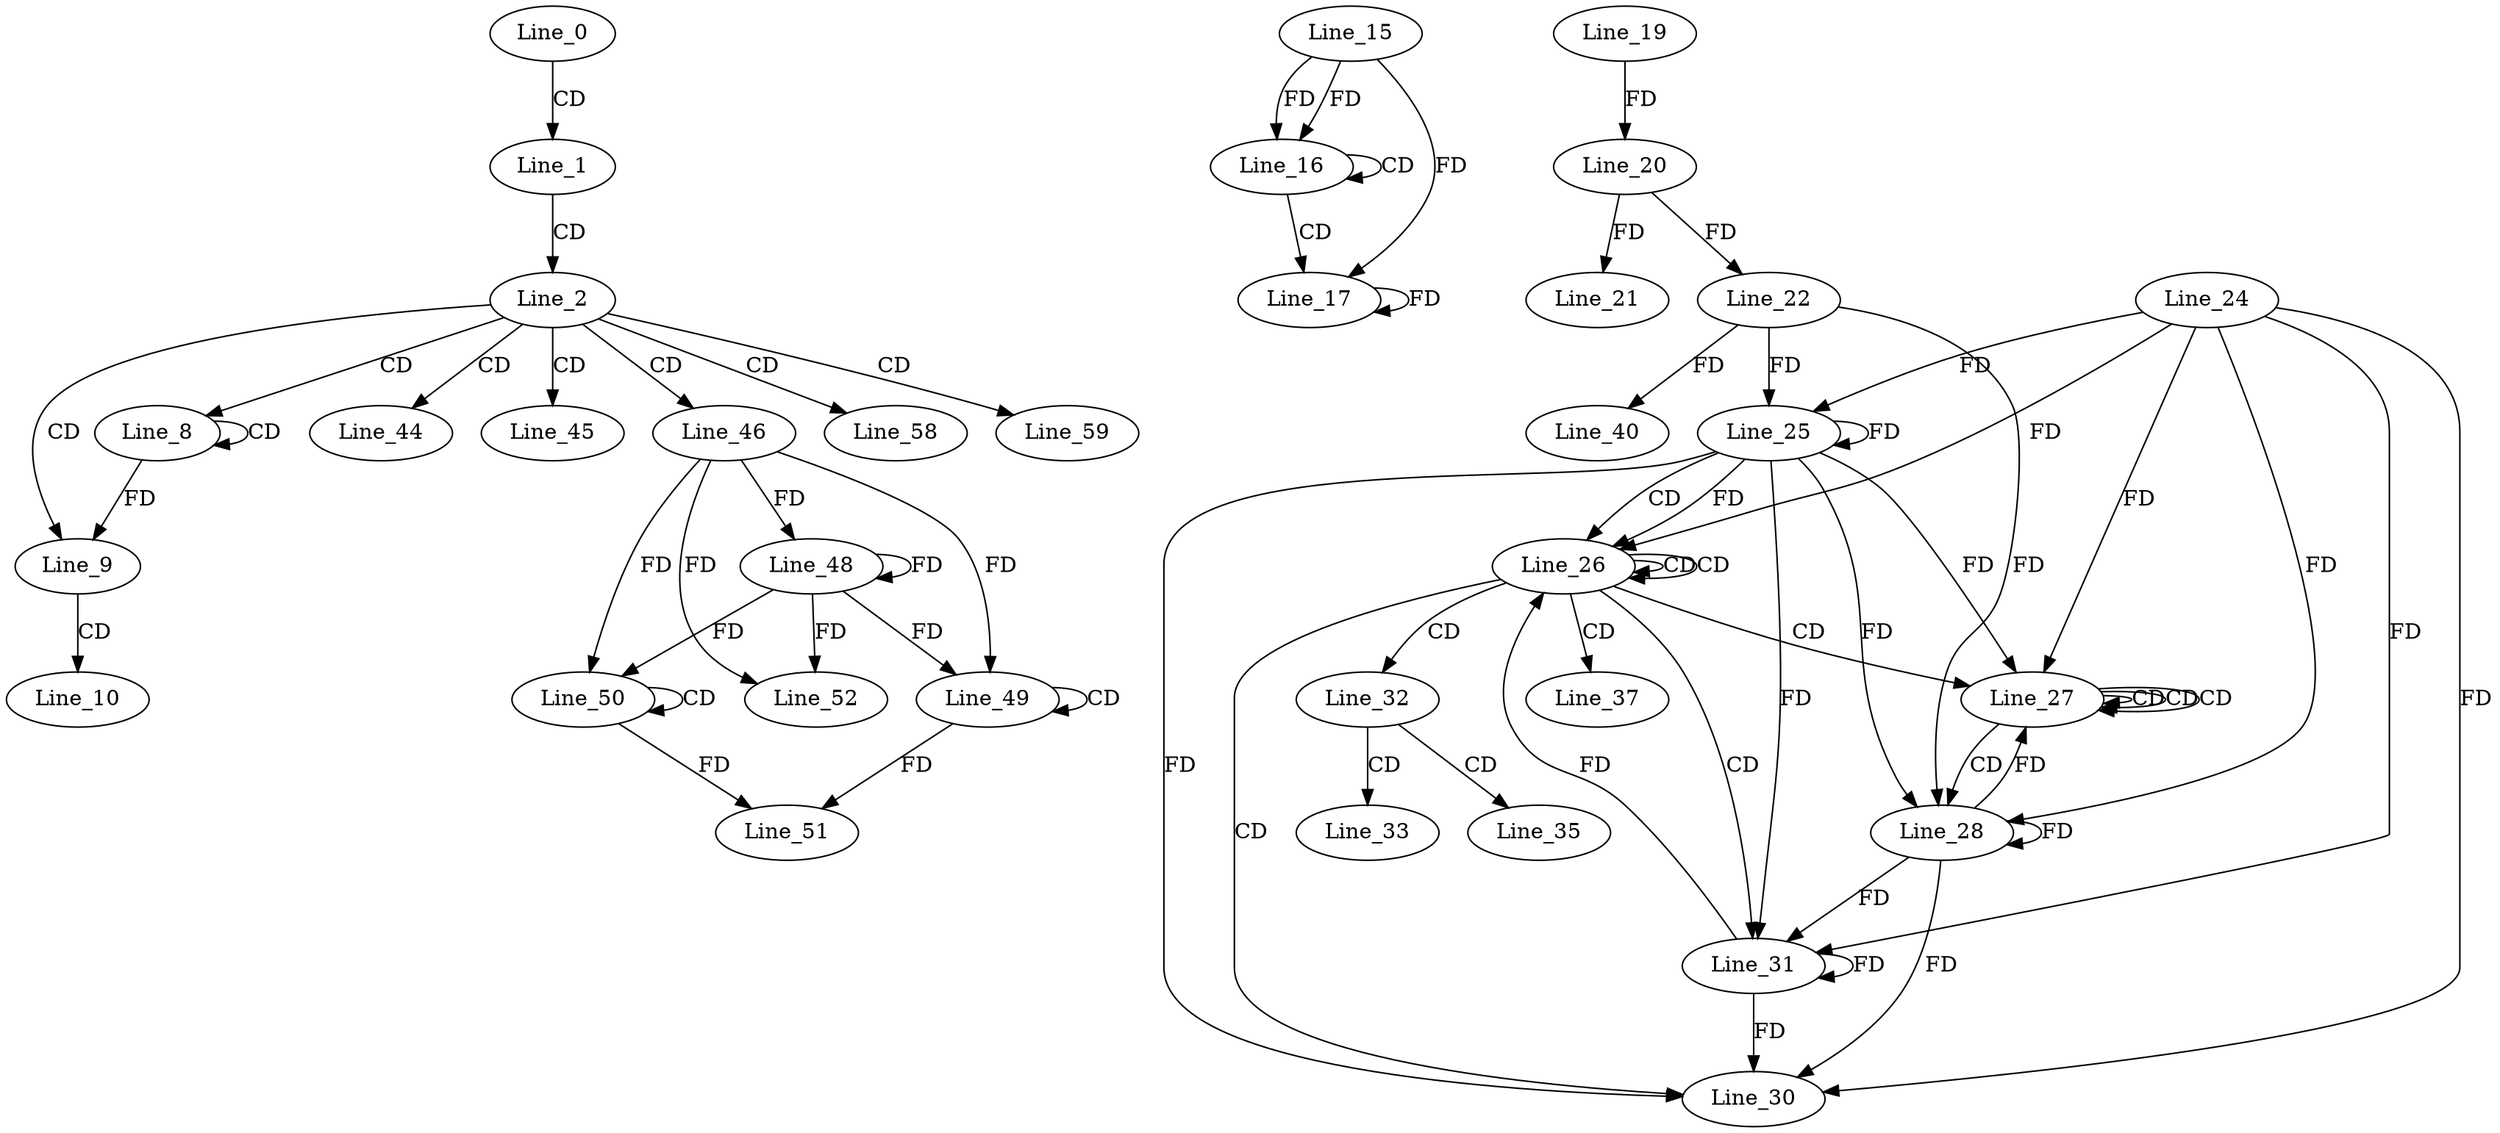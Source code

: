 digraph G {
  Line_0;
  Line_1;
  Line_2;
  Line_8;
  Line_8;
  Line_9;
  Line_10;
  Line_15;
  Line_16;
  Line_16;
  Line_17;
  Line_17;
  Line_19;
  Line_20;
  Line_20;
  Line_21;
  Line_22;
  Line_25;
  Line_24;
  Line_25;
  Line_22;
  Line_25;
  Line_26;
  Line_26;
  Line_27;
  Line_27;
  Line_27;
  Line_28;
  Line_28;
  Line_30;
  Line_30;
  Line_30;
  Line_30;
  Line_31;
  Line_31;
  Line_31;
  Line_31;
  Line_32;
  Line_33;
  Line_35;
  Line_37;
  Line_40;
  Line_44;
  Line_45;
  Line_46;
  Line_48;
  Line_49;
  Line_49;
  Line_50;
  Line_50;
  Line_51;
  Line_52;
  Line_58;
  Line_59;
  Line_0 -> Line_1 [ label="CD" ];
  Line_1 -> Line_2 [ label="CD" ];
  Line_2 -> Line_8 [ label="CD" ];
  Line_8 -> Line_8 [ label="CD" ];
  Line_2 -> Line_9 [ label="CD" ];
  Line_8 -> Line_9 [ label="FD" ];
  Line_9 -> Line_10 [ label="CD" ];
  Line_15 -> Line_16 [ label="FD" ];
  Line_16 -> Line_16 [ label="CD" ];
  Line_15 -> Line_16 [ label="FD" ];
  Line_16 -> Line_17 [ label="CD" ];
  Line_15 -> Line_17 [ label="FD" ];
  Line_17 -> Line_17 [ label="FD" ];
  Line_19 -> Line_20 [ label="FD" ];
  Line_20 -> Line_21 [ label="FD" ];
  Line_20 -> Line_22 [ label="FD" ];
  Line_25 -> Line_25 [ label="FD" ];
  Line_24 -> Line_25 [ label="FD" ];
  Line_22 -> Line_25 [ label="FD" ];
  Line_25 -> Line_26 [ label="CD" ];
  Line_26 -> Line_26 [ label="CD" ];
  Line_26 -> Line_26 [ label="CD" ];
  Line_25 -> Line_26 [ label="FD" ];
  Line_24 -> Line_26 [ label="FD" ];
  Line_26 -> Line_27 [ label="CD" ];
  Line_27 -> Line_27 [ label="CD" ];
  Line_27 -> Line_27 [ label="CD" ];
  Line_27 -> Line_27 [ label="CD" ];
  Line_25 -> Line_27 [ label="FD" ];
  Line_24 -> Line_27 [ label="FD" ];
  Line_27 -> Line_28 [ label="CD" ];
  Line_28 -> Line_28 [ label="FD" ];
  Line_25 -> Line_28 [ label="FD" ];
  Line_24 -> Line_28 [ label="FD" ];
  Line_22 -> Line_28 [ label="FD" ];
  Line_26 -> Line_30 [ label="CD" ];
  Line_28 -> Line_30 [ label="FD" ];
  Line_25 -> Line_30 [ label="FD" ];
  Line_24 -> Line_30 [ label="FD" ];
  Line_26 -> Line_31 [ label="CD" ];
  Line_28 -> Line_31 [ label="FD" ];
  Line_31 -> Line_31 [ label="FD" ];
  Line_25 -> Line_31 [ label="FD" ];
  Line_24 -> Line_31 [ label="FD" ];
  Line_26 -> Line_32 [ label="CD" ];
  Line_32 -> Line_33 [ label="CD" ];
  Line_32 -> Line_35 [ label="CD" ];
  Line_26 -> Line_37 [ label="CD" ];
  Line_22 -> Line_40 [ label="FD" ];
  Line_2 -> Line_44 [ label="CD" ];
  Line_2 -> Line_45 [ label="CD" ];
  Line_2 -> Line_46 [ label="CD" ];
  Line_46 -> Line_48 [ label="FD" ];
  Line_48 -> Line_48 [ label="FD" ];
  Line_49 -> Line_49 [ label="CD" ];
  Line_46 -> Line_49 [ label="FD" ];
  Line_48 -> Line_49 [ label="FD" ];
  Line_50 -> Line_50 [ label="CD" ];
  Line_46 -> Line_50 [ label="FD" ];
  Line_48 -> Line_50 [ label="FD" ];
  Line_50 -> Line_51 [ label="FD" ];
  Line_49 -> Line_51 [ label="FD" ];
  Line_46 -> Line_52 [ label="FD" ];
  Line_48 -> Line_52 [ label="FD" ];
  Line_2 -> Line_58 [ label="CD" ];
  Line_2 -> Line_59 [ label="CD" ];
  Line_31 -> Line_26 [ label="FD" ];
  Line_31 -> Line_30 [ label="FD" ];
  Line_28 -> Line_27 [ label="FD" ];
}
